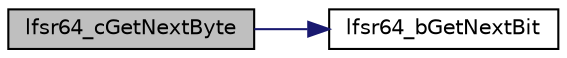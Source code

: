 digraph "lfsr64_cGetNextByte"
{
 // INTERACTIVE_SVG=YES
 // LATEX_PDF_SIZE
  bgcolor="transparent";
  edge [fontname="Helvetica",fontsize="10",labelfontname="Helvetica",labelfontsize="10"];
  node [fontname="Helvetica",fontsize="10",shape=record];
  rankdir="LR";
  Node1 [label="lfsr64_cGetNextByte",height=0.2,width=0.4,color="black", fillcolor="grey75", style="filled", fontcolor="black",tooltip="Get the next byte in the LFSR64 pseudo random binary sequence."];
  Node1 -> Node2 [color="midnightblue",fontsize="10",style="solid",fontname="Helvetica"];
  Node2 [label="lfsr64_bGetNextBit",height=0.2,width=0.4,color="black",URL="$lfsr_8c.html#aee13fbdc90bb4a7dd1683836555dbecb",tooltip="Get the next bit in the LFSR64 pseudo random binary sequence."];
}
